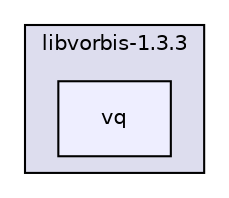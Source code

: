 digraph "vorbis/libvorbis-1.3.3/vq" {
  compound=true
  node [ fontsize="10", fontname="Helvetica"];
  edge [ labelfontsize="10", labelfontname="Helvetica"];
  subgraph clusterdir_465e7e0d29f66b77a98aa16791989bef {
    graph [ bgcolor="#ddddee", pencolor="black", label="libvorbis-1.3.3" fontname="Helvetica", fontsize="10", URL="dir_465e7e0d29f66b77a98aa16791989bef.html"]
  dir_0d2103ca0a1ce159abcc914a272fbc54 [shape=box, label="vq", style="filled", fillcolor="#eeeeff", pencolor="black", URL="dir_0d2103ca0a1ce159abcc914a272fbc54.html"];
  }
}
